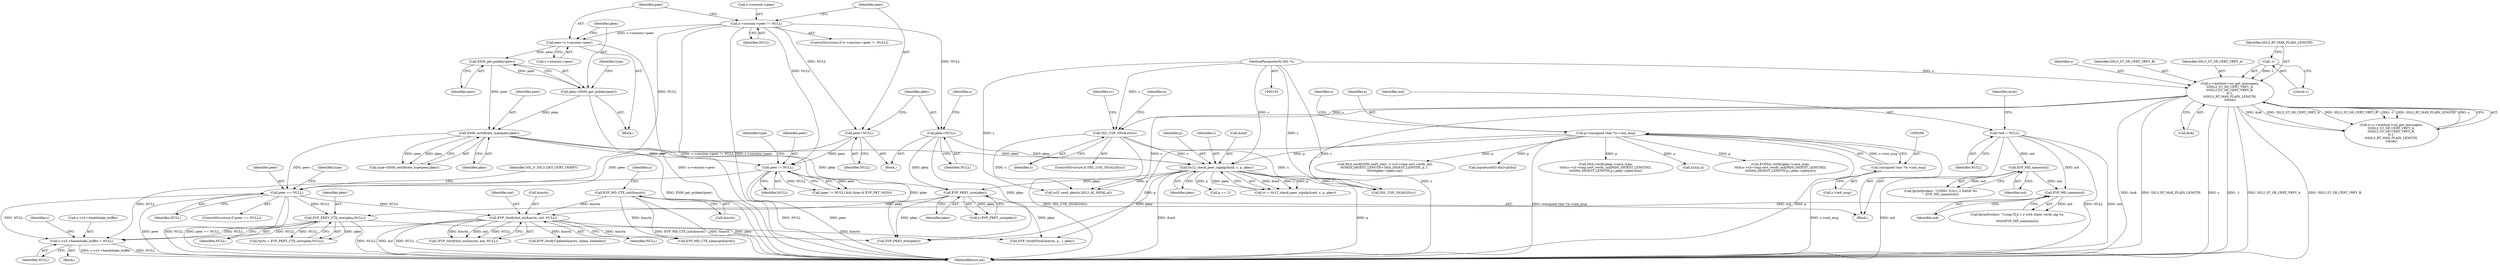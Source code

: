 digraph "0_openssl_1421e0c584ae9120ca1b88098f13d6d2e90b83a3@pointer" {
"1000710" [label="(Call,s->s3->handshake_buffer = NULL)"];
"1000208" [label="(Call,peer != NULL)"];
"1000180" [label="(Call,peer=NULL)"];
"1000154" [label="(Call,s->session->peer != NULL)"];
"1000175" [label="(Call,X509_certificate_type(peer,pkey))"];
"1000171" [label="(Call,X509_get_pubkey(peer))"];
"1000162" [label="(Call,peer=s->session->peer)"];
"1000169" [label="(Call,pkey=X509_get_pubkey(peer))"];
"1000615" [label="(Call,EVP_PKEY_CTX_new(pkey,NULL))"];
"1000358" [label="(Call,EVP_PKEY_size(pkey))"];
"1000183" [label="(Call,pkey=NULL)"];
"1000301" [label="(Call,tls12_check_peer_sigalg(&md, s, p, pkey))"];
"1000295" [label="(Call,SSL_USE_SIGALGS(s))"];
"1000137" [label="(Call,s->method->ssl_get_message(s,\n\t\tSSL3_ST_SR_CERT_VRFY_A,\n\t\tSSL3_ST_SR_CERT_VRFY_B,\n\t\t-1,\n\t\tSSL3_RT_MAX_PLAIN_LENGTH,\n\t\t&ok))"];
"1000106" [label="(MethodParameterIn,SSL *s)"];
"1000141" [label="(Call,-1)"];
"1000265" [label="(Call,p=(unsigned char *)s->init_msg)"];
"1000267" [label="(Call,(unsigned char *)s->init_msg)"];
"1000227" [label="(Call,peer == NULL)"];
"1000419" [label="(Call,EVP_VerifyInit_ex(&mctx, md, NULL))"];
"1000132" [label="(Call,EVP_MD_CTX_init(&mctx))"];
"1000414" [label="(Call,EVP_MD_name(md))"];
"1000330" [label="(Call,EVP_MD_name(md))"];
"1000128" [label="(Call,*md = NULL)"];
"1000423" [label="(Identifier,NULL)"];
"1000135" [label="(Call,n=s->method->ssl_get_message(s,\n\t\tSSL3_ST_SR_CERT_VRFY_A,\n\t\tSSL3_ST_SR_CERT_VRFY_B,\n\t\t-1,\n\t\tSSL3_RT_MAX_PLAIN_LENGTH,\n\t\t&ok))"];
"1000163" [label="(Identifier,peer)"];
"1000422" [label="(Identifier,md)"];
"1000191" [label="(Identifier,s)"];
"1000161" [label="(Block,)"];
"1000639" [label="(Call,signature[63-idx]=p[idx])"];
"1000176" [label="(Identifier,peer)"];
"1000232" [label="(Identifier,SSL_F_SSL3_GET_CERT_VERIFY)"];
"1000266" [label="(Identifier,p)"];
"1000179" [label="(Block,)"];
"1000107" [label="(Block,)"];
"1000229" [label="(Identifier,NULL)"];
"1000143" [label="(Identifier,SSL3_RT_MAX_PLAIN_LENGTH)"];
"1000275" [label="(Identifier,n)"];
"1000154" [label="(Call,s->session->peer != NULL)"];
"1000304" [label="(Identifier,s)"];
"1000134" [label="(Identifier,mctx)"];
"1000440" [label="(Call,EVP_VerifyFinal(&mctx, p , i, pkey))"];
"1000419" [label="(Call,EVP_VerifyInit_ex(&mctx, md, NULL))"];
"1000172" [label="(Identifier,peer)"];
"1000327" [label="(Call,fprintf(stderr, \"USING TLSv1.2 HASH %s\n\", EVP_MD_name(md)))"];
"1000183" [label="(Call,pkey=NULL)"];
"1000212" [label="(Identifier,type)"];
"1000356" [label="(Call,j=EVP_PKEY_size(pkey))"];
"1000716" [label="(Identifier,NULL)"];
"1000228" [label="(Identifier,peer)"];
"1000306" [label="(Identifier,pkey)"];
"1000613" [label="(Call,*pctx = EVP_PKEY_CTX_new(pkey,NULL))"];
"1000185" [label="(Identifier,NULL)"];
"1000300" [label="(Identifier,rv)"];
"1000518" [label="(Call,DSA_verify(pkey->save_type,\n\t\t\t&(s->s3->tmp.cert_verify_md[MD5_DIGEST_LENGTH]),\n\t\t\tSHA_DIGEST_LENGTH,p,i,pkey->pkey.dsa))"];
"1000142" [label="(Literal,1)"];
"1000294" [label="(ControlStructure,if (SSL_USE_SIGALGS(s)))"];
"1000132" [label="(Call,EVP_MD_CTX_init(&mctx))"];
"1000177" [label="(Identifier,pkey)"];
"1000170" [label="(Identifier,pkey)"];
"1000339" [label="(Identifier,p)"];
"1000140" [label="(Identifier,SSL3_ST_SR_CERT_VRFY_B)"];
"1000418" [label="(Call,!EVP_VerifyInit_ex(&mctx, md, NULL))"];
"1000299" [label="(Call,rv = tls12_check_peer_sigalg(&md, s, p, pkey))"];
"1000174" [label="(Identifier,type)"];
"1000617" [label="(Identifier,NULL)"];
"1000164" [label="(Call,s->session->peer)"];
"1000184" [label="(Identifier,pkey)"];
"1000381" [label="(Call,SSL_USE_SIGALGS(s))"];
"1000411" [label="(Call,fprintf(stderr, \"Using TLS 1.2 with client verify alg %s\n\",\n\t\t\t\t\t\t\tEVP_MD_name(md)))"];
"1000731" [label="(MethodReturn,int)"];
"1000182" [label="(Identifier,NULL)"];
"1000359" [label="(Identifier,pkey)"];
"1000141" [label="(Call,-1)"];
"1000139" [label="(Identifier,SSL3_ST_SR_CERT_VRFY_A)"];
"1000207" [label="(Call,(peer != NULL) && (type & EVP_PKT_SIGN))"];
"1000332" [label="(Call,p += 2)"];
"1000267" [label="(Call,(unsigned char *)s->init_msg)"];
"1000160" [label="(Identifier,NULL)"];
"1000138" [label="(Identifier,s)"];
"1000129" [label="(Identifier,md)"];
"1000128" [label="(Call,*md = NULL)"];
"1000295" [label="(Call,SSL_USE_SIGALGS(s))"];
"1000302" [label="(Call,&md)"];
"1000615" [label="(Call,EVP_PKEY_CTX_new(pkey,NULL))"];
"1000727" [label="(Call,EVP_PKEY_free(pkey))"];
"1000711" [label="(Call,s->s3->handshake_buffer)"];
"1000130" [label="(Identifier,NULL)"];
"1000169" [label="(Call,pkey=X509_get_pubkey(peer))"];
"1000209" [label="(Identifier,peer)"];
"1000136" [label="(Identifier,n)"];
"1000296" [label="(Identifier,s)"];
"1000692" [label="(Call,ssl3_send_alert(s,SSL3_AL_FATAL,al))"];
"1000358" [label="(Call,EVP_PKEY_size(pkey))"];
"1000181" [label="(Identifier,peer)"];
"1000338" [label="(Call,n2s(p,i))"];
"1000330" [label="(Call,EVP_MD_name(md))"];
"1000153" [label="(ControlStructure,if (s->session->peer != NULL))"];
"1000180" [label="(Call,peer=NULL)"];
"1000144" [label="(Call,&ok)"];
"1000137" [label="(Call,s->method->ssl_get_message(s,\n\t\tSSL3_ST_SR_CERT_VRFY_A,\n\t\tSSL3_ST_SR_CERT_VRFY_B,\n\t\t-1,\n\t\tSSL3_RT_MAX_PLAIN_LENGTH,\n\t\t&ok))"];
"1000269" [label="(Call,s->init_msg)"];
"1000331" [label="(Identifier,md)"];
"1000265" [label="(Call,p=(unsigned char *)s->init_msg)"];
"1000175" [label="(Call,X509_certificate_type(peer,pkey))"];
"1000162" [label="(Call,peer=s->session->peer)"];
"1000720" [label="(Identifier,s)"];
"1000155" [label="(Call,s->session->peer)"];
"1000562" [label="(Call,ECDSA_verify(pkey->save_type,\n\t\t\t&(s->s3->tmp.cert_verify_md[MD5_DIGEST_LENGTH]),\n\t\t\tSHA_DIGEST_LENGTH,p,i,pkey->pkey.ec))"];
"1000415" [label="(Identifier,md)"];
"1000425" [label="(Call,EVP_VerifyUpdate(&mctx, hdata, hdatalen))"];
"1000465" [label="(Call,RSA_verify(NID_md5_sha1, s->s3->tmp.cert_verify_md,\n\t\t\tMD5_DIGEST_LENGTH+SHA_DIGEST_LENGTH, p, i, \n\t\t\t\t\t\t\tpkey->pkey.rsa))"];
"1000724" [label="(Call,EVP_MD_CTX_cleanup(&mctx))"];
"1000616" [label="(Identifier,pkey)"];
"1000210" [label="(Identifier,NULL)"];
"1000133" [label="(Call,&mctx)"];
"1000305" [label="(Identifier,p)"];
"1000173" [label="(Call,type=X509_certificate_type(peer,pkey))"];
"1000301" [label="(Call,tls12_check_peer_sigalg(&md, s, p, pkey))"];
"1000241" [label="(Identifier,type)"];
"1000208" [label="(Call,peer != NULL)"];
"1000227" [label="(Call,peer == NULL)"];
"1000703" [label="(Block,)"];
"1000414" [label="(Call,EVP_MD_name(md))"];
"1000710" [label="(Call,s->s3->handshake_buffer = NULL)"];
"1000106" [label="(MethodParameterIn,SSL *s)"];
"1000226" [label="(ControlStructure,if (peer == NULL))"];
"1000171" [label="(Call,X509_get_pubkey(peer))"];
"1000420" [label="(Call,&mctx)"];
"1000710" -> "1000703"  [label="AST: "];
"1000710" -> "1000716"  [label="CFG: "];
"1000711" -> "1000710"  [label="AST: "];
"1000716" -> "1000710"  [label="AST: "];
"1000720" -> "1000710"  [label="CFG: "];
"1000710" -> "1000731"  [label="DDG: NULL"];
"1000710" -> "1000731"  [label="DDG: s->s3->handshake_buffer"];
"1000208" -> "1000710"  [label="DDG: NULL"];
"1000615" -> "1000710"  [label="DDG: NULL"];
"1000227" -> "1000710"  [label="DDG: NULL"];
"1000419" -> "1000710"  [label="DDG: NULL"];
"1000208" -> "1000207"  [label="AST: "];
"1000208" -> "1000210"  [label="CFG: "];
"1000209" -> "1000208"  [label="AST: "];
"1000210" -> "1000208"  [label="AST: "];
"1000212" -> "1000208"  [label="CFG: "];
"1000207" -> "1000208"  [label="CFG: "];
"1000208" -> "1000731"  [label="DDG: peer"];
"1000208" -> "1000731"  [label="DDG: NULL"];
"1000208" -> "1000207"  [label="DDG: peer"];
"1000208" -> "1000207"  [label="DDG: NULL"];
"1000180" -> "1000208"  [label="DDG: peer"];
"1000175" -> "1000208"  [label="DDG: peer"];
"1000154" -> "1000208"  [label="DDG: NULL"];
"1000180" -> "1000179"  [label="AST: "];
"1000180" -> "1000182"  [label="CFG: "];
"1000181" -> "1000180"  [label="AST: "];
"1000182" -> "1000180"  [label="AST: "];
"1000184" -> "1000180"  [label="CFG: "];
"1000154" -> "1000180"  [label="DDG: NULL"];
"1000180" -> "1000227"  [label="DDG: peer"];
"1000154" -> "1000153"  [label="AST: "];
"1000154" -> "1000160"  [label="CFG: "];
"1000155" -> "1000154"  [label="AST: "];
"1000160" -> "1000154"  [label="AST: "];
"1000163" -> "1000154"  [label="CFG: "];
"1000181" -> "1000154"  [label="CFG: "];
"1000154" -> "1000731"  [label="DDG: s->session->peer"];
"1000154" -> "1000731"  [label="DDG: s->session->peer != NULL"];
"1000154" -> "1000162"  [label="DDG: s->session->peer"];
"1000154" -> "1000183"  [label="DDG: NULL"];
"1000154" -> "1000227"  [label="DDG: NULL"];
"1000175" -> "1000173"  [label="AST: "];
"1000175" -> "1000177"  [label="CFG: "];
"1000176" -> "1000175"  [label="AST: "];
"1000177" -> "1000175"  [label="AST: "];
"1000173" -> "1000175"  [label="CFG: "];
"1000175" -> "1000173"  [label="DDG: peer"];
"1000175" -> "1000173"  [label="DDG: pkey"];
"1000171" -> "1000175"  [label="DDG: peer"];
"1000169" -> "1000175"  [label="DDG: pkey"];
"1000175" -> "1000227"  [label="DDG: peer"];
"1000175" -> "1000301"  [label="DDG: pkey"];
"1000175" -> "1000358"  [label="DDG: pkey"];
"1000175" -> "1000727"  [label="DDG: pkey"];
"1000171" -> "1000169"  [label="AST: "];
"1000171" -> "1000172"  [label="CFG: "];
"1000172" -> "1000171"  [label="AST: "];
"1000169" -> "1000171"  [label="CFG: "];
"1000171" -> "1000169"  [label="DDG: peer"];
"1000162" -> "1000171"  [label="DDG: peer"];
"1000162" -> "1000161"  [label="AST: "];
"1000162" -> "1000164"  [label="CFG: "];
"1000163" -> "1000162"  [label="AST: "];
"1000164" -> "1000162"  [label="AST: "];
"1000170" -> "1000162"  [label="CFG: "];
"1000162" -> "1000731"  [label="DDG: s->session->peer"];
"1000169" -> "1000161"  [label="AST: "];
"1000170" -> "1000169"  [label="AST: "];
"1000174" -> "1000169"  [label="CFG: "];
"1000169" -> "1000731"  [label="DDG: X509_get_pubkey(peer)"];
"1000615" -> "1000613"  [label="AST: "];
"1000615" -> "1000617"  [label="CFG: "];
"1000616" -> "1000615"  [label="AST: "];
"1000617" -> "1000615"  [label="AST: "];
"1000613" -> "1000615"  [label="CFG: "];
"1000615" -> "1000731"  [label="DDG: NULL"];
"1000615" -> "1000613"  [label="DDG: pkey"];
"1000615" -> "1000613"  [label="DDG: NULL"];
"1000358" -> "1000615"  [label="DDG: pkey"];
"1000227" -> "1000615"  [label="DDG: NULL"];
"1000615" -> "1000727"  [label="DDG: pkey"];
"1000358" -> "1000356"  [label="AST: "];
"1000358" -> "1000359"  [label="CFG: "];
"1000359" -> "1000358"  [label="AST: "];
"1000356" -> "1000358"  [label="CFG: "];
"1000358" -> "1000356"  [label="DDG: pkey"];
"1000183" -> "1000358"  [label="DDG: pkey"];
"1000301" -> "1000358"  [label="DDG: pkey"];
"1000358" -> "1000440"  [label="DDG: pkey"];
"1000358" -> "1000727"  [label="DDG: pkey"];
"1000183" -> "1000179"  [label="AST: "];
"1000183" -> "1000185"  [label="CFG: "];
"1000184" -> "1000183"  [label="AST: "];
"1000185" -> "1000183"  [label="AST: "];
"1000191" -> "1000183"  [label="CFG: "];
"1000183" -> "1000301"  [label="DDG: pkey"];
"1000183" -> "1000727"  [label="DDG: pkey"];
"1000301" -> "1000299"  [label="AST: "];
"1000301" -> "1000306"  [label="CFG: "];
"1000302" -> "1000301"  [label="AST: "];
"1000304" -> "1000301"  [label="AST: "];
"1000305" -> "1000301"  [label="AST: "];
"1000306" -> "1000301"  [label="AST: "];
"1000299" -> "1000301"  [label="CFG: "];
"1000301" -> "1000731"  [label="DDG: p"];
"1000301" -> "1000731"  [label="DDG: &md"];
"1000301" -> "1000299"  [label="DDG: &md"];
"1000301" -> "1000299"  [label="DDG: s"];
"1000301" -> "1000299"  [label="DDG: p"];
"1000301" -> "1000299"  [label="DDG: pkey"];
"1000295" -> "1000301"  [label="DDG: s"];
"1000106" -> "1000301"  [label="DDG: s"];
"1000265" -> "1000301"  [label="DDG: p"];
"1000301" -> "1000332"  [label="DDG: p"];
"1000301" -> "1000381"  [label="DDG: s"];
"1000301" -> "1000692"  [label="DDG: s"];
"1000301" -> "1000727"  [label="DDG: pkey"];
"1000295" -> "1000294"  [label="AST: "];
"1000295" -> "1000296"  [label="CFG: "];
"1000296" -> "1000295"  [label="AST: "];
"1000300" -> "1000295"  [label="CFG: "];
"1000339" -> "1000295"  [label="CFG: "];
"1000295" -> "1000731"  [label="DDG: SSL_USE_SIGALGS(s)"];
"1000137" -> "1000295"  [label="DDG: s"];
"1000106" -> "1000295"  [label="DDG: s"];
"1000295" -> "1000381"  [label="DDG: s"];
"1000295" -> "1000692"  [label="DDG: s"];
"1000137" -> "1000135"  [label="AST: "];
"1000137" -> "1000144"  [label="CFG: "];
"1000138" -> "1000137"  [label="AST: "];
"1000139" -> "1000137"  [label="AST: "];
"1000140" -> "1000137"  [label="AST: "];
"1000141" -> "1000137"  [label="AST: "];
"1000143" -> "1000137"  [label="AST: "];
"1000144" -> "1000137"  [label="AST: "];
"1000135" -> "1000137"  [label="CFG: "];
"1000137" -> "1000731"  [label="DDG: -1"];
"1000137" -> "1000731"  [label="DDG: SSL3_ST_SR_CERT_VRFY_A"];
"1000137" -> "1000731"  [label="DDG: SSL3_ST_SR_CERT_VRFY_B"];
"1000137" -> "1000731"  [label="DDG: &ok"];
"1000137" -> "1000731"  [label="DDG: SSL3_RT_MAX_PLAIN_LENGTH"];
"1000137" -> "1000731"  [label="DDG: s"];
"1000137" -> "1000135"  [label="DDG: &ok"];
"1000137" -> "1000135"  [label="DDG: SSL3_ST_SR_CERT_VRFY_A"];
"1000137" -> "1000135"  [label="DDG: SSL3_ST_SR_CERT_VRFY_B"];
"1000137" -> "1000135"  [label="DDG: -1"];
"1000137" -> "1000135"  [label="DDG: SSL3_RT_MAX_PLAIN_LENGTH"];
"1000137" -> "1000135"  [label="DDG: s"];
"1000106" -> "1000137"  [label="DDG: s"];
"1000141" -> "1000137"  [label="DDG: 1"];
"1000137" -> "1000381"  [label="DDG: s"];
"1000137" -> "1000692"  [label="DDG: s"];
"1000106" -> "1000105"  [label="AST: "];
"1000106" -> "1000731"  [label="DDG: s"];
"1000106" -> "1000381"  [label="DDG: s"];
"1000106" -> "1000692"  [label="DDG: s"];
"1000141" -> "1000142"  [label="CFG: "];
"1000142" -> "1000141"  [label="AST: "];
"1000143" -> "1000141"  [label="CFG: "];
"1000265" -> "1000107"  [label="AST: "];
"1000265" -> "1000267"  [label="CFG: "];
"1000266" -> "1000265"  [label="AST: "];
"1000267" -> "1000265"  [label="AST: "];
"1000275" -> "1000265"  [label="CFG: "];
"1000265" -> "1000731"  [label="DDG: (unsigned char *)s->init_msg"];
"1000265" -> "1000731"  [label="DDG: p"];
"1000267" -> "1000265"  [label="DDG: s->init_msg"];
"1000265" -> "1000338"  [label="DDG: p"];
"1000265" -> "1000440"  [label="DDG: p"];
"1000265" -> "1000465"  [label="DDG: p"];
"1000265" -> "1000518"  [label="DDG: p"];
"1000265" -> "1000562"  [label="DDG: p"];
"1000265" -> "1000639"  [label="DDG: p"];
"1000267" -> "1000269"  [label="CFG: "];
"1000268" -> "1000267"  [label="AST: "];
"1000269" -> "1000267"  [label="AST: "];
"1000267" -> "1000731"  [label="DDG: s->init_msg"];
"1000227" -> "1000226"  [label="AST: "];
"1000227" -> "1000229"  [label="CFG: "];
"1000228" -> "1000227"  [label="AST: "];
"1000229" -> "1000227"  [label="AST: "];
"1000232" -> "1000227"  [label="CFG: "];
"1000241" -> "1000227"  [label="CFG: "];
"1000227" -> "1000731"  [label="DDG: peer == NULL"];
"1000227" -> "1000731"  [label="DDG: peer"];
"1000227" -> "1000731"  [label="DDG: NULL"];
"1000227" -> "1000419"  [label="DDG: NULL"];
"1000419" -> "1000418"  [label="AST: "];
"1000419" -> "1000423"  [label="CFG: "];
"1000420" -> "1000419"  [label="AST: "];
"1000422" -> "1000419"  [label="AST: "];
"1000423" -> "1000419"  [label="AST: "];
"1000418" -> "1000419"  [label="CFG: "];
"1000419" -> "1000731"  [label="DDG: NULL"];
"1000419" -> "1000731"  [label="DDG: md"];
"1000419" -> "1000418"  [label="DDG: &mctx"];
"1000419" -> "1000418"  [label="DDG: md"];
"1000419" -> "1000418"  [label="DDG: NULL"];
"1000132" -> "1000419"  [label="DDG: &mctx"];
"1000414" -> "1000419"  [label="DDG: md"];
"1000419" -> "1000425"  [label="DDG: &mctx"];
"1000419" -> "1000440"  [label="DDG: &mctx"];
"1000419" -> "1000724"  [label="DDG: &mctx"];
"1000132" -> "1000107"  [label="AST: "];
"1000132" -> "1000133"  [label="CFG: "];
"1000133" -> "1000132"  [label="AST: "];
"1000136" -> "1000132"  [label="CFG: "];
"1000132" -> "1000731"  [label="DDG: EVP_MD_CTX_init(&mctx)"];
"1000132" -> "1000731"  [label="DDG: &mctx"];
"1000132" -> "1000724"  [label="DDG: &mctx"];
"1000414" -> "1000411"  [label="AST: "];
"1000414" -> "1000415"  [label="CFG: "];
"1000415" -> "1000414"  [label="AST: "];
"1000411" -> "1000414"  [label="CFG: "];
"1000414" -> "1000411"  [label="DDG: md"];
"1000330" -> "1000414"  [label="DDG: md"];
"1000128" -> "1000414"  [label="DDG: md"];
"1000330" -> "1000327"  [label="AST: "];
"1000330" -> "1000331"  [label="CFG: "];
"1000331" -> "1000330"  [label="AST: "];
"1000327" -> "1000330"  [label="CFG: "];
"1000330" -> "1000731"  [label="DDG: md"];
"1000330" -> "1000327"  [label="DDG: md"];
"1000128" -> "1000330"  [label="DDG: md"];
"1000128" -> "1000107"  [label="AST: "];
"1000128" -> "1000130"  [label="CFG: "];
"1000129" -> "1000128"  [label="AST: "];
"1000130" -> "1000128"  [label="AST: "];
"1000134" -> "1000128"  [label="CFG: "];
"1000128" -> "1000731"  [label="DDG: NULL"];
"1000128" -> "1000731"  [label="DDG: md"];
}
